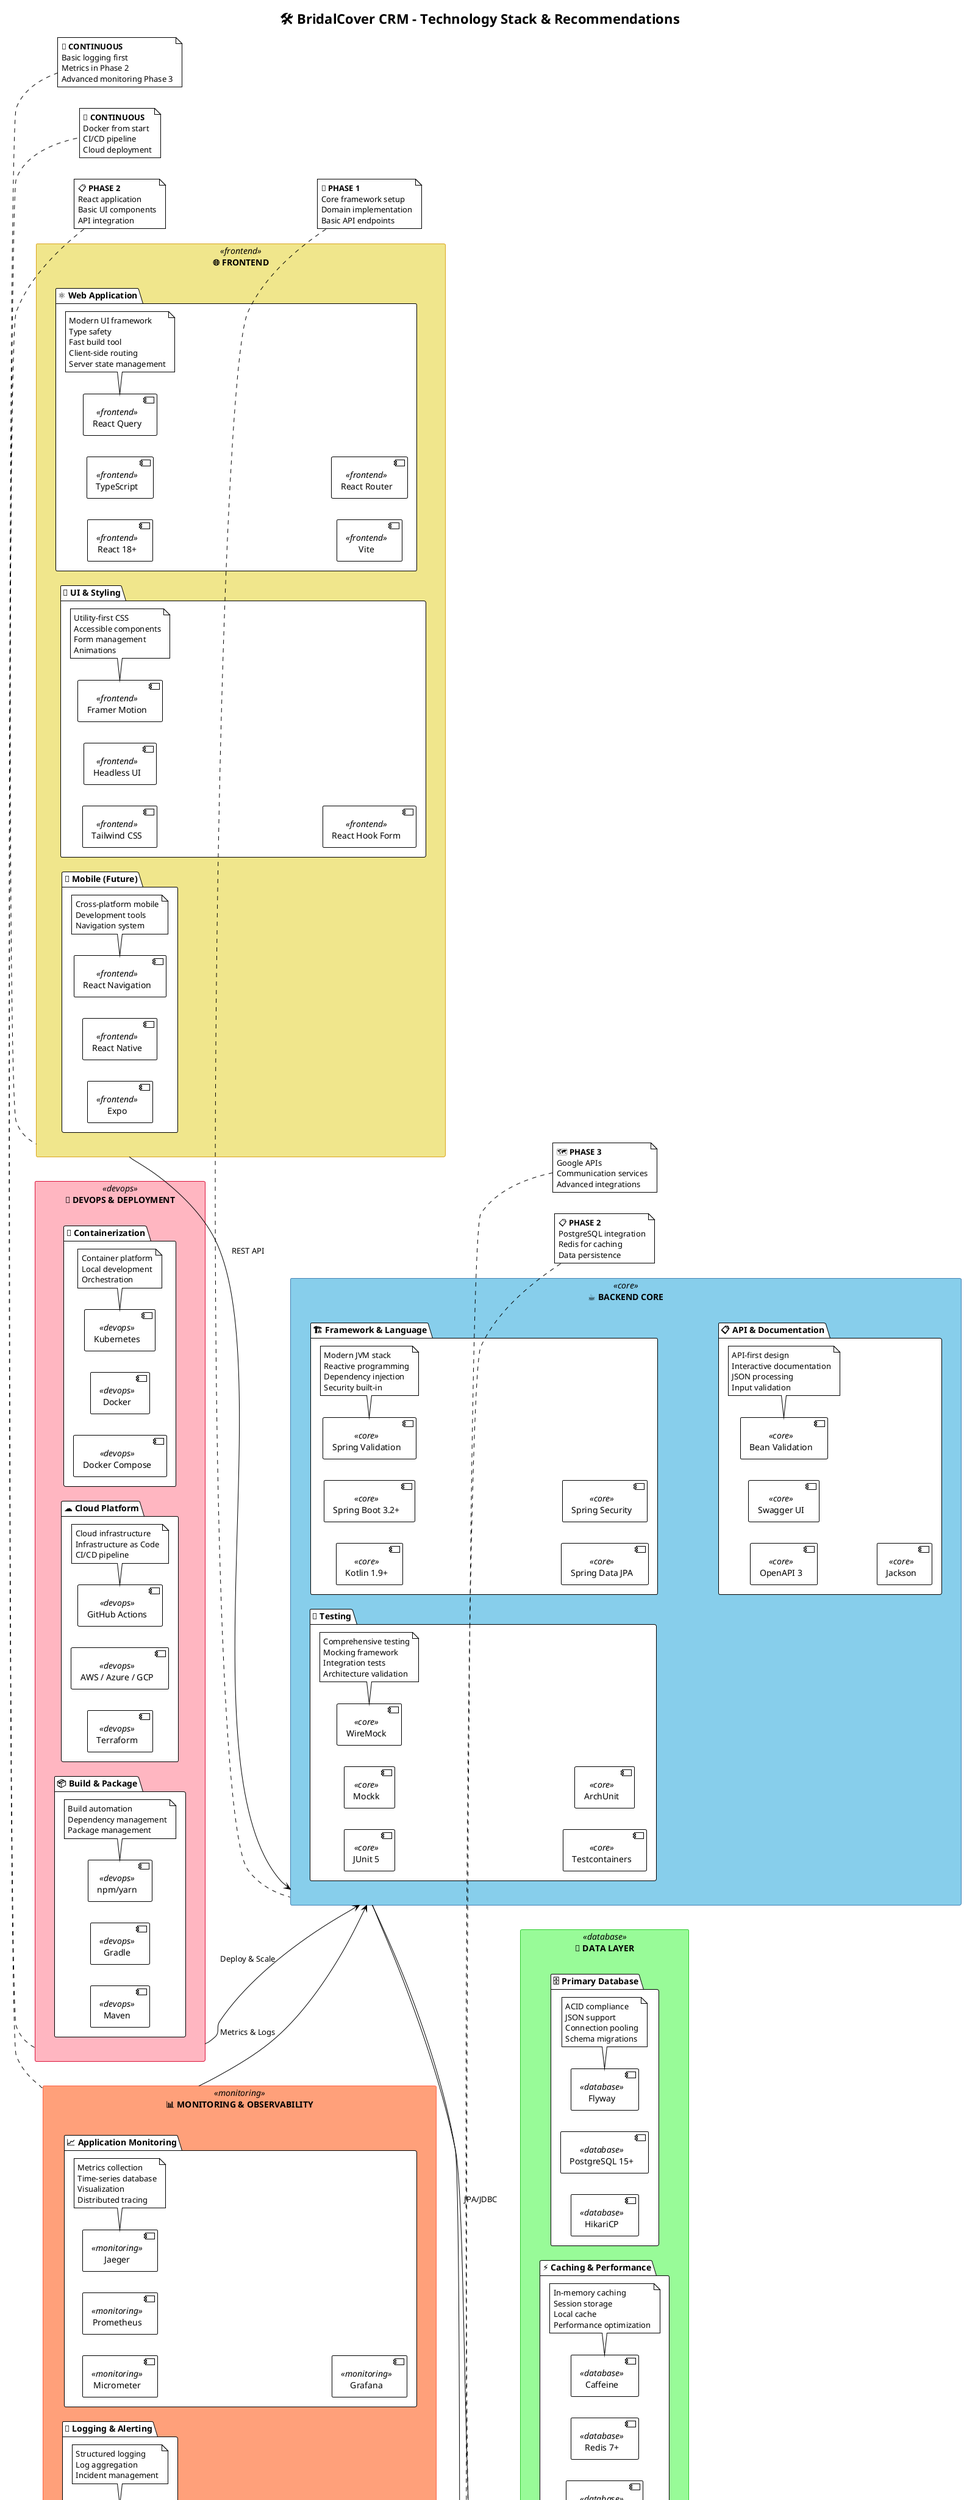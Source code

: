 @startuml Technology Stack

!theme plain
title 🛠️ BridalCover CRM - Technology Stack & Recommendations

skinparam rectangle {
    BackgroundColor<<core>> #87CEEB
    BackgroundColor<<database>> #98FB98
    BackgroundColor<<frontend>> #F0E68C
    BackgroundColor<<devops>> #FFB6C1
    BackgroundColor<<external>> #DDA0DD
    BackgroundColor<<monitoring>> #FFA07A
    BorderColor<<core>> #4682B4
    BorderColor<<database>> #32CD32
    BorderColor<<frontend>> #DAA520
    BorderColor<<devops>> #DC143C
    BorderColor<<external>> #9370DB
    BorderColor<<monitoring>> #FF6347
}

left to right direction

rectangle "☕ **BACKEND CORE**" <<core>> {
    package "🏗️ **Framework & Language**" {
        [Kotlin 1.9+] <<core>>
        [Spring Boot 3.2+] <<core>>
        [Spring Data JPA] <<core>>
        [Spring Security] <<core>>
        [Spring Validation] <<core>>
        note bottom : Modern JVM stack\nReactive programming\nDependency injection\nSecurity built-in
    }
    
    package "🧪 **Testing**" {
        [JUnit 5] <<core>>
        [Mockk] <<core>>
        [Testcontainers] <<core>>
        [ArchUnit] <<core>>
        [WireMock] <<core>>
        note bottom : Comprehensive testing\nMocking framework\nIntegration tests\nArchitecture validation
    }
    
    package "📋 **API & Documentation**" {
        [OpenAPI 3] <<core>>
        [Swagger UI] <<core>>
        [Jackson] <<core>>
        [Bean Validation] <<core>>
        note bottom : API-first design\nInteractive documentation\nJSON processing\nInput validation
    }
}

rectangle "💾 **DATA LAYER**" <<database>> {
    package "🗄️ **Primary Database**" {
        [PostgreSQL 15+] <<database>>
        [HikariCP] <<database>>
        [Flyway] <<database>>
        note bottom : ACID compliance\nJSON support\nConnection pooling\nSchema migrations
    }
    
    package "⚡ **Caching & Performance**" {
        [Redis 7+] <<database>>
        [Spring Cache] <<database>>
        [Caffeine] <<database>>
        note bottom : In-memory caching\nSession storage\nLocal cache\nPerformance optimization
    }
    
    package "📊 **Analytics & Search**" {
        [Elasticsearch] <<database>>
        [Apache Kafka] <<database>>
        [InfluxDB] <<database>>
        note bottom : Full-text search\nEvent streaming\nTime-series data\nReal-time analytics
    }
}

rectangle "🌐 **FRONTEND**" <<frontend>> {
    package "⚛️ **Web Application**" {
        [React 18+] <<frontend>>
        [TypeScript] <<frontend>>
        [Vite] <<frontend>>
        [React Router] <<frontend>>
        [React Query] <<frontend>>
        note bottom : Modern UI framework\nType safety\nFast build tool\nClient-side routing\nServer state management
    }
    
    package "🎨 **UI & Styling**" {
        [Tailwind CSS] <<frontend>>
        [Headless UI] <<frontend>>
        [React Hook Form] <<frontend>>
        [Framer Motion] <<frontend>>
        note bottom : Utility-first CSS\nAccessible components\nForm management\nAnimations
    }
    
    package "📱 **Mobile (Future)**" {
        [React Native] <<frontend>>
        [Expo] <<frontend>>
        [React Navigation] <<frontend>>
        note bottom : Cross-platform mobile\nDevelopment tools\nNavigation system
    }
}

rectangle "🗺️ **EXTERNAL SERVICES**" <<external>> {
    package "📍 **Geographic Services**" {
        [Google Places API] <<external>>
        [Google Maps API] <<external>>
        [Google Geocoding API] <<external>>
        note bottom : Business discovery\nMap visualization\nAddress validation
    }
    
    package "📧 **Communication**" {
        [SendGrid] <<external>>
        [Twilio] <<external>>
        [WhatsApp Business API] <<external>>
        note bottom : Email delivery\nSMS notifications\nWhatsApp integration
    }
    
    package "🔐 **Authentication & Security**" {
        [Auth0] <<external>>
        [OAuth 2.0] <<external>>
        [JWT] <<external>>
        note bottom : Identity management\nSocial login\nToken-based auth
    }
}

rectangle "🚀 **DEVOPS & DEPLOYMENT**" <<devops>> {
    package "🐳 **Containerization**" {
        [Docker] <<devops>>
        [Docker Compose] <<devops>>
        [Kubernetes] <<devops>>
        note bottom : Container platform\nLocal development\nOrchestration
    }
    
    package "☁️ **Cloud Platform**" {
        [AWS / Azure / GCP] <<devops>>
        [Terraform] <<devops>>
        [GitHub Actions] <<devops>>
        note bottom : Cloud infrastructure\nInfrastructure as Code\nCI/CD pipeline
    }
    
    package "📦 **Build & Package**" {
        [Gradle] <<devops>>
        [Maven] <<devops>>
        [npm/yarn] <<devops>>
        note bottom : Build automation\nDependency management\nPackage management
    }
}

rectangle "📊 **MONITORING & OBSERVABILITY**" <<monitoring>> {
    package "📈 **Application Monitoring**" {
        [Micrometer] <<monitoring>>
        [Prometheus] <<monitoring>>
        [Grafana] <<monitoring>>
        [Jaeger] <<monitoring>>
        note bottom : Metrics collection\nTime-series database\nVisualization\nDistributed tracing
    }
    
    package "📝 **Logging & Alerting**" {
        [Logback] <<monitoring>>
        [ELK Stack] <<monitoring>>
        [PagerDuty] <<monitoring>>
        note bottom : Structured logging\nLog aggregation\nIncident management
    }
    
    package "🔍 **Error Tracking**" {
        [Sentry] <<monitoring>>
        [Rollbar] <<monitoring>>
        note bottom : Error monitoring\nPerformance tracking
    }
}

' Technology relationships and data flow
"☕ **BACKEND CORE**" --> "💾 **DATA LAYER**" : JPA/JDBC
"☕ **BACKEND CORE**" --> "🗺️ **EXTERNAL SERVICES**" : REST/HTTP
"🌐 **FRONTEND**" --> "☕ **BACKEND CORE**" : REST API
"🚀 **DEVOPS & DEPLOYMENT**" --> "☕ **BACKEND CORE**" : Deploy & Scale
"📊 **MONITORING & OBSERVABILITY**" --> "☕ **BACKEND CORE**" : Metrics & Logs

' Implementation phases
note top of "☕ **BACKEND CORE**" : 🚧 **PHASE 1**\nCore framework setup\nDomain implementation\nBasic API endpoints

note top of "💾 **DATA LAYER**" : 📋 **PHASE 2**\nPostgreSQL integration\nRedis for caching\nData persistence

note top of "🌐 **FRONTEND**" : 📋 **PHASE 2**\nReact application\nBasic UI components\nAPI integration

note top of "🗺️ **EXTERNAL SERVICES**" : 🗺️ **PHASE 3**\nGoogle APIs\nCommunication services\nAdvanced integrations

note bottom of "🚀 **DEVOPS & DEPLOYMENT**" : 🔄 **CONTINUOUS**\nDocker from start\nCI/CD pipeline\nCloud deployment

note bottom of "📊 **MONITORING & OBSERVABILITY**" : 🔄 **CONTINUOUS**\nBasic logging first\nMetrics in Phase 2\nAdvanced monitoring Phase 3

' Technology alternatives and recommendations
legend bottom right
    |= Category |= Primary Choice |= Alternative |= Why Primary? |
    | **Language** | Kotlin | Java | Better syntax, null safety |
    | **Framework** | Spring Boot | Quarkus | Mature ecosystem, documentation |
    | **Database** | PostgreSQL | MySQL | JSON support, advanced features |
    | **Cache** | Redis | Hazelcast | Industry standard, rich features |
    | **Frontend** | React | Vue.js | Large ecosystem, job market |
    | **Mobile** | React Native | Flutter | Code sharing with web |
    | **Cloud** | AWS | Azure/GCP | Market leader, extensive services |
    | **Monitoring** | Prometheus | DataDog | Open source, Kubernetes native |
    
    **💡 Decision Criteria:**
    • Community support & documentation
    • Learning curve & team expertise
    • Long-term maintenance
    • Integration capabilities
    • Cost considerations
endlegend

@enduml

